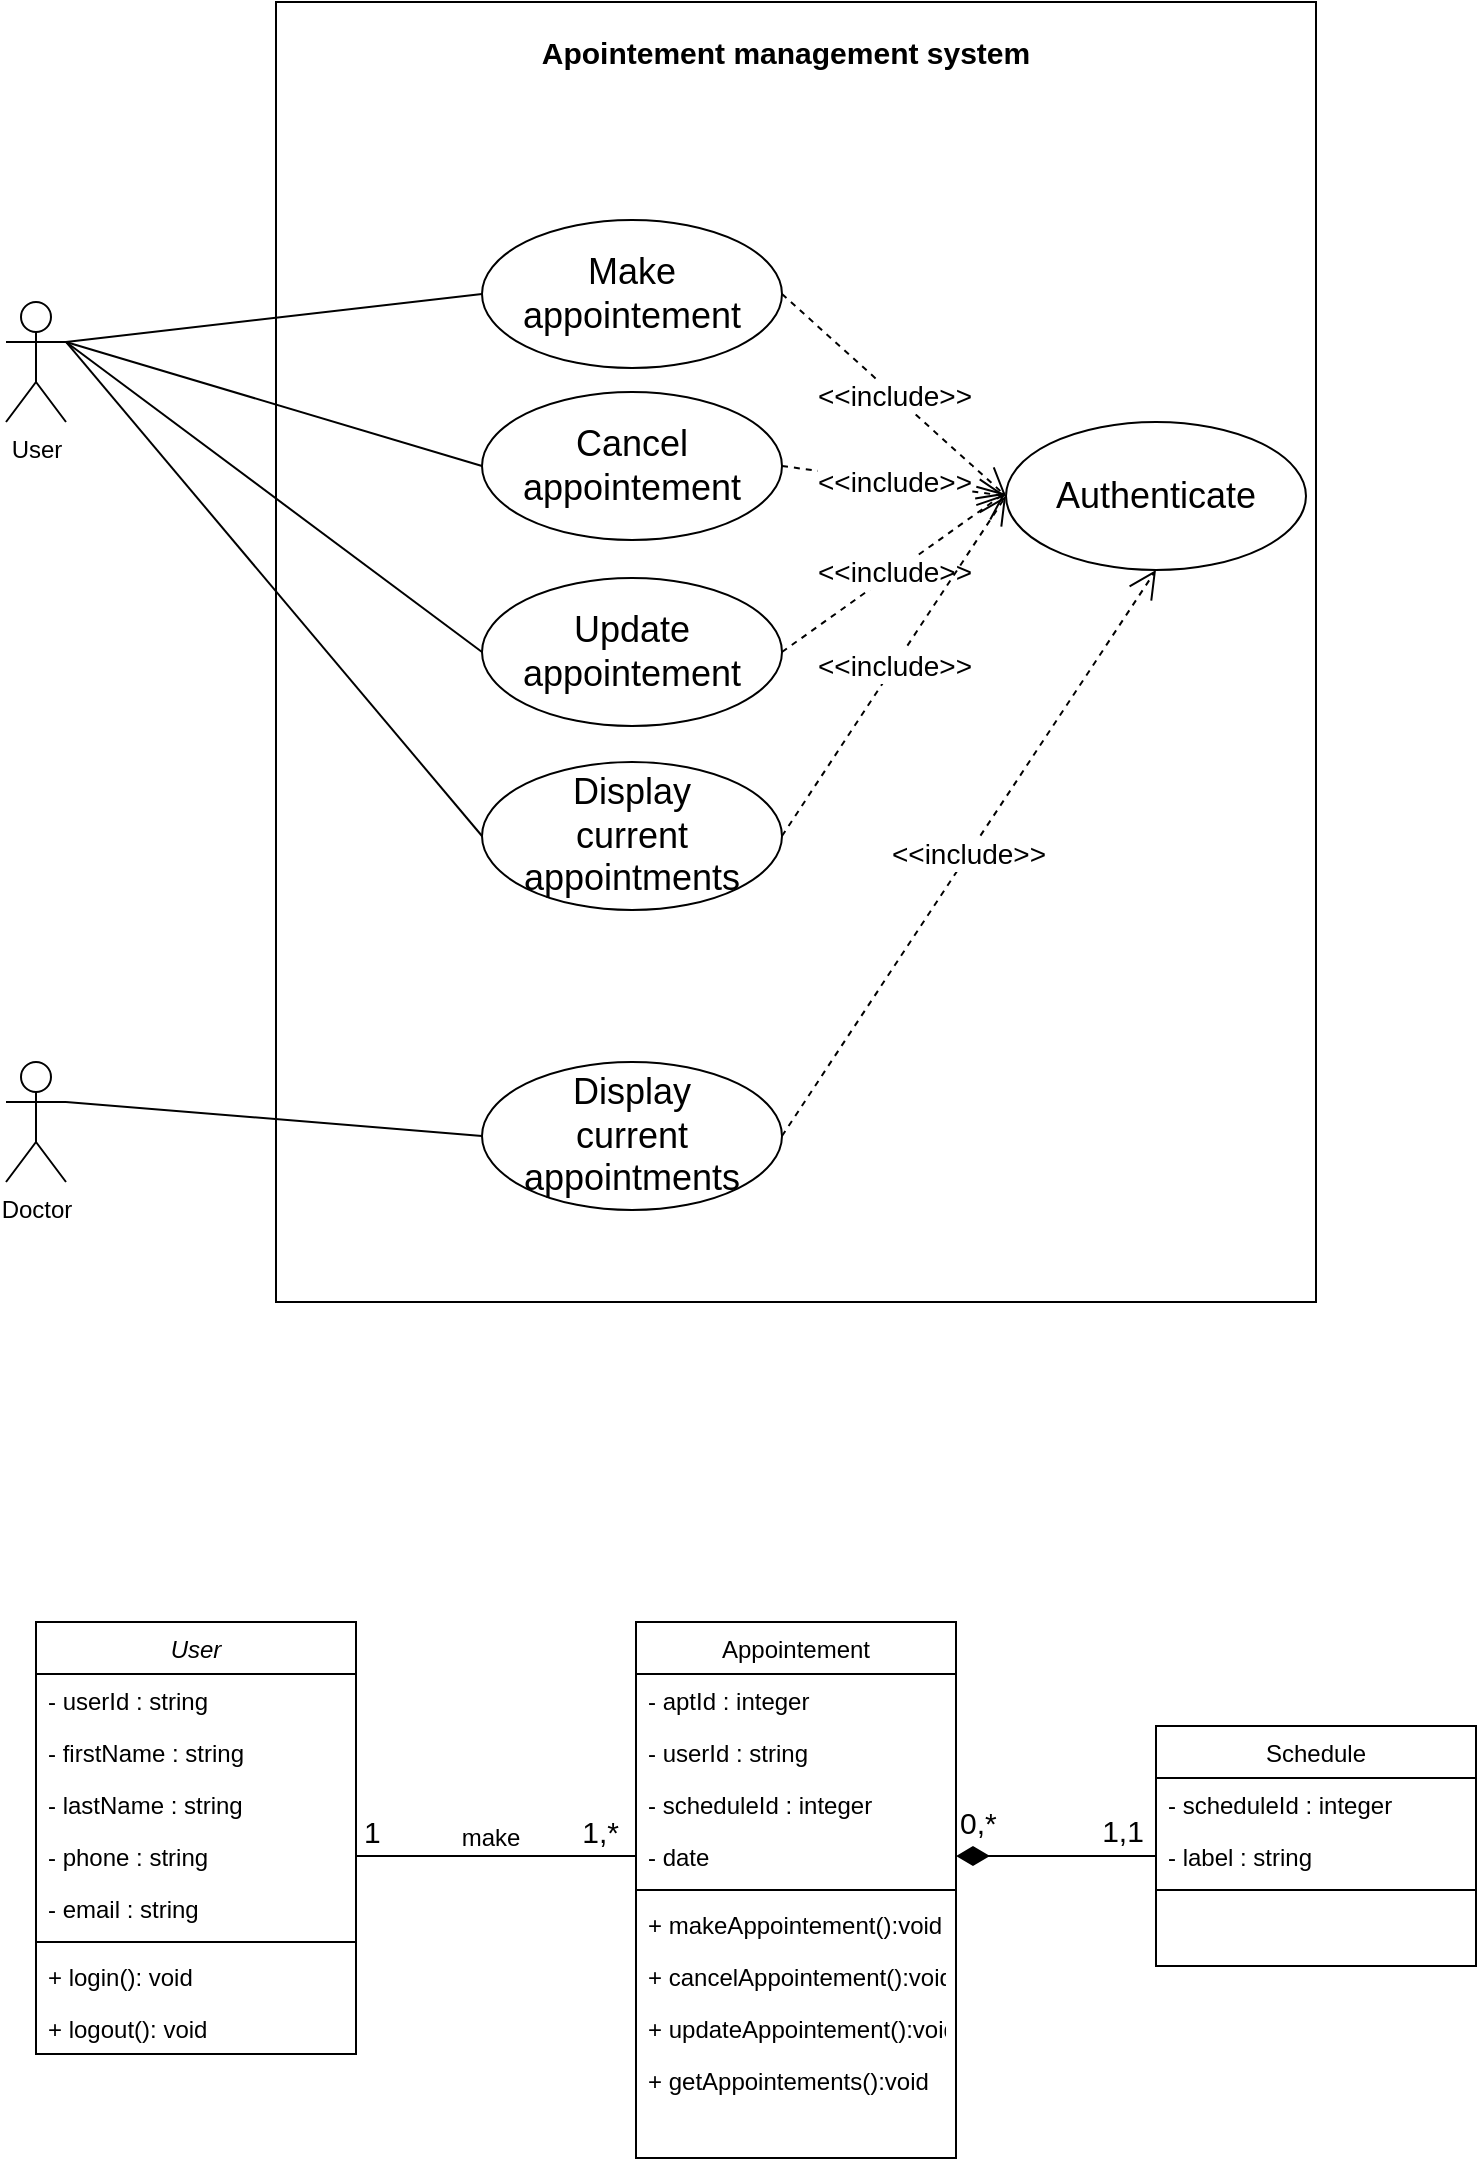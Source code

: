 <mxfile version="16.1.2" type="device"><diagram id="C5RBs43oDa-KdzZeNtuy" name="Page-1"><mxGraphModel dx="1038" dy="1829" grid="1" gridSize="10" guides="1" tooltips="1" connect="1" arrows="1" fold="1" page="1" pageScale="1" pageWidth="827" pageHeight="1169" math="0" shadow="0"><root><mxCell id="WIyWlLk6GJQsqaUBKTNV-0"/><mxCell id="WIyWlLk6GJQsqaUBKTNV-1" parent="WIyWlLk6GJQsqaUBKTNV-0"/><mxCell id="zkfFHV4jXpPFQw0GAbJ--0" value="User" style="swimlane;fontStyle=2;align=center;verticalAlign=top;childLayout=stackLayout;horizontal=1;startSize=26;horizontalStack=0;resizeParent=1;resizeLast=0;collapsible=1;marginBottom=0;rounded=0;shadow=0;strokeWidth=1;" parent="WIyWlLk6GJQsqaUBKTNV-1" vertex="1"><mxGeometry x="80" y="80" width="160" height="216" as="geometry"><mxRectangle x="230" y="140" width="160" height="26" as="alternateBounds"/></mxGeometry></mxCell><mxCell id="zkfFHV4jXpPFQw0GAbJ--1" value="- userId : string" style="text;align=left;verticalAlign=top;spacingLeft=4;spacingRight=4;overflow=hidden;rotatable=0;points=[[0,0.5],[1,0.5]];portConstraint=eastwest;" parent="zkfFHV4jXpPFQw0GAbJ--0" vertex="1"><mxGeometry y="26" width="160" height="26" as="geometry"/></mxCell><mxCell id="zkfFHV4jXpPFQw0GAbJ--2" value="- firstName : string" style="text;align=left;verticalAlign=top;spacingLeft=4;spacingRight=4;overflow=hidden;rotatable=0;points=[[0,0.5],[1,0.5]];portConstraint=eastwest;rounded=0;shadow=0;html=0;" parent="zkfFHV4jXpPFQw0GAbJ--0" vertex="1"><mxGeometry y="52" width="160" height="26" as="geometry"/></mxCell><mxCell id="zkfFHV4jXpPFQw0GAbJ--3" value="- lastName : string" style="text;align=left;verticalAlign=top;spacingLeft=4;spacingRight=4;overflow=hidden;rotatable=0;points=[[0,0.5],[1,0.5]];portConstraint=eastwest;rounded=0;shadow=0;html=0;" parent="zkfFHV4jXpPFQw0GAbJ--0" vertex="1"><mxGeometry y="78" width="160" height="26" as="geometry"/></mxCell><mxCell id="WlLdIBvmIK9KOEOBsHtE-0" value="- phone : string" style="text;align=left;verticalAlign=top;spacingLeft=4;spacingRight=4;overflow=hidden;rotatable=0;points=[[0,0.5],[1,0.5]];portConstraint=eastwest;rounded=0;shadow=0;html=0;" parent="zkfFHV4jXpPFQw0GAbJ--0" vertex="1"><mxGeometry y="104" width="160" height="26" as="geometry"/></mxCell><mxCell id="WlLdIBvmIK9KOEOBsHtE-1" value="- email : string" style="text;align=left;verticalAlign=top;spacingLeft=4;spacingRight=4;overflow=hidden;rotatable=0;points=[[0,0.5],[1,0.5]];portConstraint=eastwest;rounded=0;shadow=0;html=0;" parent="zkfFHV4jXpPFQw0GAbJ--0" vertex="1"><mxGeometry y="130" width="160" height="26" as="geometry"/></mxCell><mxCell id="zkfFHV4jXpPFQw0GAbJ--4" value="" style="line;html=1;strokeWidth=1;align=left;verticalAlign=middle;spacingTop=-1;spacingLeft=3;spacingRight=3;rotatable=0;labelPosition=right;points=[];portConstraint=eastwest;" parent="zkfFHV4jXpPFQw0GAbJ--0" vertex="1"><mxGeometry y="156" width="160" height="8" as="geometry"/></mxCell><mxCell id="zkfFHV4jXpPFQw0GAbJ--5" value="+ login(): void" style="text;align=left;verticalAlign=top;spacingLeft=4;spacingRight=4;overflow=hidden;rotatable=0;points=[[0,0.5],[1,0.5]];portConstraint=eastwest;" parent="zkfFHV4jXpPFQw0GAbJ--0" vertex="1"><mxGeometry y="164" width="160" height="26" as="geometry"/></mxCell><mxCell id="J-Qgh_Wg_Ka2_XEc0ePk-29" value="+ logout(): void" style="text;align=left;verticalAlign=top;spacingLeft=4;spacingRight=4;overflow=hidden;rotatable=0;points=[[0,0.5],[1,0.5]];portConstraint=eastwest;" parent="zkfFHV4jXpPFQw0GAbJ--0" vertex="1"><mxGeometry y="190" width="160" height="26" as="geometry"/></mxCell><mxCell id="zkfFHV4jXpPFQw0GAbJ--17" value="Appointement" style="swimlane;fontStyle=0;align=center;verticalAlign=top;childLayout=stackLayout;horizontal=1;startSize=26;horizontalStack=0;resizeParent=1;resizeLast=0;collapsible=1;marginBottom=0;rounded=0;shadow=0;strokeWidth=1;" parent="WIyWlLk6GJQsqaUBKTNV-1" vertex="1"><mxGeometry x="380" y="80" width="160" height="268" as="geometry"><mxRectangle x="550" y="140" width="160" height="26" as="alternateBounds"/></mxGeometry></mxCell><mxCell id="WlLdIBvmIK9KOEOBsHtE-7" value="- aptId : integer" style="text;align=left;verticalAlign=top;spacingLeft=4;spacingRight=4;overflow=hidden;rotatable=0;points=[[0,0.5],[1,0.5]];portConstraint=eastwest;rounded=0;shadow=0;html=0;" parent="zkfFHV4jXpPFQw0GAbJ--17" vertex="1"><mxGeometry y="26" width="160" height="26" as="geometry"/></mxCell><mxCell id="zkfFHV4jXpPFQw0GAbJ--19" value="- userId : string" style="text;align=left;verticalAlign=top;spacingLeft=4;spacingRight=4;overflow=hidden;rotatable=0;points=[[0,0.5],[1,0.5]];portConstraint=eastwest;rounded=0;shadow=0;html=0;" parent="zkfFHV4jXpPFQw0GAbJ--17" vertex="1"><mxGeometry y="52" width="160" height="26" as="geometry"/></mxCell><mxCell id="zkfFHV4jXpPFQw0GAbJ--20" value="- scheduleId : integer" style="text;align=left;verticalAlign=top;spacingLeft=4;spacingRight=4;overflow=hidden;rotatable=0;points=[[0,0.5],[1,0.5]];portConstraint=eastwest;rounded=0;shadow=0;html=0;" parent="zkfFHV4jXpPFQw0GAbJ--17" vertex="1"><mxGeometry y="78" width="160" height="26" as="geometry"/></mxCell><mxCell id="WlLdIBvmIK9KOEOBsHtE-6" value="- date" style="text;align=left;verticalAlign=top;spacingLeft=4;spacingRight=4;overflow=hidden;rotatable=0;points=[[0,0.5],[1,0.5]];portConstraint=eastwest;rounded=0;shadow=0;html=0;" parent="zkfFHV4jXpPFQw0GAbJ--17" vertex="1"><mxGeometry y="104" width="160" height="26" as="geometry"/></mxCell><mxCell id="zkfFHV4jXpPFQw0GAbJ--23" value="" style="line;html=1;strokeWidth=1;align=left;verticalAlign=middle;spacingTop=-1;spacingLeft=3;spacingRight=3;rotatable=0;labelPosition=right;points=[];portConstraint=eastwest;" parent="zkfFHV4jXpPFQw0GAbJ--17" vertex="1"><mxGeometry y="130" width="160" height="8" as="geometry"/></mxCell><mxCell id="zkfFHV4jXpPFQw0GAbJ--24" value="+ makeAppointement():void" style="text;align=left;verticalAlign=top;spacingLeft=4;spacingRight=4;overflow=hidden;rotatable=0;points=[[0,0.5],[1,0.5]];portConstraint=eastwest;" parent="zkfFHV4jXpPFQw0GAbJ--17" vertex="1"><mxGeometry y="138" width="160" height="26" as="geometry"/></mxCell><mxCell id="J-Qgh_Wg_Ka2_XEc0ePk-30" value="+ cancelAppointement():void" style="text;align=left;verticalAlign=top;spacingLeft=4;spacingRight=4;overflow=hidden;rotatable=0;points=[[0,0.5],[1,0.5]];portConstraint=eastwest;" parent="zkfFHV4jXpPFQw0GAbJ--17" vertex="1"><mxGeometry y="164" width="160" height="26" as="geometry"/></mxCell><mxCell id="J-Qgh_Wg_Ka2_XEc0ePk-31" value="+ updateAppointement():void" style="text;align=left;verticalAlign=top;spacingLeft=4;spacingRight=4;overflow=hidden;rotatable=0;points=[[0,0.5],[1,0.5]];portConstraint=eastwest;" parent="zkfFHV4jXpPFQw0GAbJ--17" vertex="1"><mxGeometry y="190" width="160" height="26" as="geometry"/></mxCell><mxCell id="J-Qgh_Wg_Ka2_XEc0ePk-32" value="+ getAppointements():void" style="text;align=left;verticalAlign=top;spacingLeft=4;spacingRight=4;overflow=hidden;rotatable=0;points=[[0,0.5],[1,0.5]];portConstraint=eastwest;" parent="zkfFHV4jXpPFQw0GAbJ--17" vertex="1"><mxGeometry y="216" width="160" height="26" as="geometry"/></mxCell><mxCell id="zkfFHV4jXpPFQw0GAbJ--26" value="" style="endArrow=none;shadow=0;strokeWidth=1;rounded=0;endFill=0;edgeStyle=elbowEdgeStyle;elbow=vertical;exitX=1;exitY=0.5;exitDx=0;exitDy=0;entryX=0;entryY=0.5;entryDx=0;entryDy=0;" parent="WIyWlLk6GJQsqaUBKTNV-1" source="WlLdIBvmIK9KOEOBsHtE-0" target="WlLdIBvmIK9KOEOBsHtE-6" edge="1"><mxGeometry x="0.5" y="41" relative="1" as="geometry"><mxPoint x="260" y="200" as="sourcePoint"/><mxPoint x="360" y="200" as="targetPoint"/><mxPoint x="-40" y="32" as="offset"/></mxGeometry></mxCell><mxCell id="zkfFHV4jXpPFQw0GAbJ--27" value="1" style="resizable=0;align=left;verticalAlign=bottom;labelBackgroundColor=none;fontSize=15;" parent="zkfFHV4jXpPFQw0GAbJ--26" connectable="0" vertex="1"><mxGeometry x="-1" relative="1" as="geometry"><mxPoint x="2" y="-2" as="offset"/></mxGeometry></mxCell><mxCell id="zkfFHV4jXpPFQw0GAbJ--28" value="1,*" style="resizable=0;align=right;verticalAlign=bottom;labelBackgroundColor=none;fontSize=15;" parent="zkfFHV4jXpPFQw0GAbJ--26" connectable="0" vertex="1"><mxGeometry x="1" relative="1" as="geometry"><mxPoint x="-7" y="-2" as="offset"/></mxGeometry></mxCell><mxCell id="zkfFHV4jXpPFQw0GAbJ--29" value="make" style="text;html=1;resizable=0;points=[];;align=center;verticalAlign=middle;labelBackgroundColor=none;rounded=0;shadow=0;strokeWidth=1;fontSize=12;" parent="zkfFHV4jXpPFQw0GAbJ--26" vertex="1" connectable="0"><mxGeometry x="0.5" y="49" relative="1" as="geometry"><mxPoint x="-38" y="40" as="offset"/></mxGeometry></mxCell><mxCell id="J-Qgh_Wg_Ka2_XEc0ePk-1" value="" style="rounded=0;whiteSpace=wrap;html=1;" parent="WIyWlLk6GJQsqaUBKTNV-1" vertex="1"><mxGeometry x="200" y="-730" width="520" height="650" as="geometry"/></mxCell><mxCell id="J-Qgh_Wg_Ka2_XEc0ePk-2" value="User" style="shape=umlActor;verticalLabelPosition=bottom;verticalAlign=top;html=1;outlineConnect=0;" parent="WIyWlLk6GJQsqaUBKTNV-1" vertex="1"><mxGeometry x="65" y="-580" width="30" height="60" as="geometry"/></mxCell><mxCell id="J-Qgh_Wg_Ka2_XEc0ePk-3" value="&lt;font style=&quot;font-size: 18px&quot;&gt;Make appointement&lt;/font&gt;" style="ellipse;whiteSpace=wrap;html=1;" parent="WIyWlLk6GJQsqaUBKTNV-1" vertex="1"><mxGeometry x="303" y="-621" width="150" height="74" as="geometry"/></mxCell><mxCell id="J-Qgh_Wg_Ka2_XEc0ePk-4" value="&lt;font style=&quot;font-size: 18px&quot;&gt;Cancel&lt;br&gt;appointement&lt;/font&gt;" style="ellipse;whiteSpace=wrap;html=1;" parent="WIyWlLk6GJQsqaUBKTNV-1" vertex="1"><mxGeometry x="303" y="-535" width="150" height="74" as="geometry"/></mxCell><mxCell id="J-Qgh_Wg_Ka2_XEc0ePk-5" value="&lt;font style=&quot;font-size: 18px&quot;&gt;Update&lt;br&gt;appointement&lt;/font&gt;" style="ellipse;whiteSpace=wrap;html=1;" parent="WIyWlLk6GJQsqaUBKTNV-1" vertex="1"><mxGeometry x="303" y="-442" width="150" height="74" as="geometry"/></mxCell><mxCell id="J-Qgh_Wg_Ka2_XEc0ePk-6" value="" style="endArrow=none;html=1;rounded=0;fontSize=18;exitX=1;exitY=0.333;exitDx=0;exitDy=0;exitPerimeter=0;entryX=0;entryY=0.5;entryDx=0;entryDy=0;" parent="WIyWlLk6GJQsqaUBKTNV-1" source="J-Qgh_Wg_Ka2_XEc0ePk-2" target="J-Qgh_Wg_Ka2_XEc0ePk-5" edge="1"><mxGeometry width="50" height="50" relative="1" as="geometry"><mxPoint x="510" y="-300" as="sourcePoint"/><mxPoint x="560" y="-350" as="targetPoint"/></mxGeometry></mxCell><mxCell id="J-Qgh_Wg_Ka2_XEc0ePk-7" value="" style="endArrow=none;html=1;rounded=0;fontSize=18;exitX=1;exitY=0.333;exitDx=0;exitDy=0;exitPerimeter=0;entryX=0;entryY=0.5;entryDx=0;entryDy=0;" parent="WIyWlLk6GJQsqaUBKTNV-1" source="J-Qgh_Wg_Ka2_XEc0ePk-2" target="J-Qgh_Wg_Ka2_XEc0ePk-4" edge="1"><mxGeometry width="50" height="50" relative="1" as="geometry"><mxPoint x="105" y="-550" as="sourcePoint"/><mxPoint x="313" y="-363" as="targetPoint"/></mxGeometry></mxCell><mxCell id="J-Qgh_Wg_Ka2_XEc0ePk-8" value="" style="endArrow=none;html=1;rounded=0;fontSize=18;exitX=1;exitY=0.333;exitDx=0;exitDy=0;exitPerimeter=0;entryX=0;entryY=0.5;entryDx=0;entryDy=0;" parent="WIyWlLk6GJQsqaUBKTNV-1" source="J-Qgh_Wg_Ka2_XEc0ePk-2" target="J-Qgh_Wg_Ka2_XEc0ePk-3" edge="1"><mxGeometry width="50" height="50" relative="1" as="geometry"><mxPoint x="105" y="-550" as="sourcePoint"/><mxPoint x="313" y="-473" as="targetPoint"/></mxGeometry></mxCell><mxCell id="J-Qgh_Wg_Ka2_XEc0ePk-10" value="&lt;font style=&quot;font-size: 18px&quot;&gt;Authenticate&lt;/font&gt;" style="ellipse;whiteSpace=wrap;html=1;" parent="WIyWlLk6GJQsqaUBKTNV-1" vertex="1"><mxGeometry x="565" y="-520" width="150" height="74" as="geometry"/></mxCell><mxCell id="J-Qgh_Wg_Ka2_XEc0ePk-11" value="&amp;lt;&amp;lt;include&amp;gt;&amp;gt;" style="endArrow=open;endSize=12;dashed=1;html=1;rounded=0;fontSize=14;exitX=1;exitY=0.5;exitDx=0;exitDy=0;entryX=0;entryY=0.5;entryDx=0;entryDy=0;" parent="WIyWlLk6GJQsqaUBKTNV-1" source="J-Qgh_Wg_Ka2_XEc0ePk-3" target="J-Qgh_Wg_Ka2_XEc0ePk-10" edge="1"><mxGeometry width="160" relative="1" as="geometry"><mxPoint x="480" y="-580" as="sourcePoint"/><mxPoint x="620" y="-340" as="targetPoint"/></mxGeometry></mxCell><mxCell id="J-Qgh_Wg_Ka2_XEc0ePk-12" value="&amp;lt;&amp;lt;include&amp;gt;&amp;gt;" style="endArrow=open;endSize=12;dashed=1;html=1;rounded=0;fontSize=14;exitX=1;exitY=0.5;exitDx=0;exitDy=0;entryX=0;entryY=0.5;entryDx=0;entryDy=0;" parent="WIyWlLk6GJQsqaUBKTNV-1" source="J-Qgh_Wg_Ka2_XEc0ePk-4" target="J-Qgh_Wg_Ka2_XEc0ePk-10" edge="1"><mxGeometry width="160" relative="1" as="geometry"><mxPoint x="463" y="-574" as="sourcePoint"/><mxPoint x="560" y="-473" as="targetPoint"/></mxGeometry></mxCell><mxCell id="J-Qgh_Wg_Ka2_XEc0ePk-13" value="&amp;lt;&amp;lt;include&amp;gt;&amp;gt;" style="endArrow=open;endSize=12;dashed=1;html=1;rounded=0;fontSize=14;exitX=1;exitY=0.5;exitDx=0;exitDy=0;entryX=-0.001;entryY=0.477;entryDx=0;entryDy=0;entryPerimeter=0;" parent="WIyWlLk6GJQsqaUBKTNV-1" source="J-Qgh_Wg_Ka2_XEc0ePk-5" target="J-Qgh_Wg_Ka2_XEc0ePk-10" edge="1"><mxGeometry width="160" relative="1" as="geometry"><mxPoint x="463" y="-473" as="sourcePoint"/><mxPoint x="560" y="-480" as="targetPoint"/></mxGeometry></mxCell><mxCell id="J-Qgh_Wg_Ka2_XEc0ePk-14" value="&lt;span style=&quot;font-size: 18px&quot;&gt;Display&lt;br&gt;&lt;/span&gt;&lt;font style=&quot;font-size: 18px&quot;&gt;current appointments&lt;/font&gt;" style="ellipse;whiteSpace=wrap;html=1;" parent="WIyWlLk6GJQsqaUBKTNV-1" vertex="1"><mxGeometry x="303" y="-350" width="150" height="74" as="geometry"/></mxCell><mxCell id="J-Qgh_Wg_Ka2_XEc0ePk-15" value="" style="endArrow=none;html=1;rounded=0;fontSize=18;exitX=1;exitY=0.333;exitDx=0;exitDy=0;exitPerimeter=0;entryX=0;entryY=0.5;entryDx=0;entryDy=0;" parent="WIyWlLk6GJQsqaUBKTNV-1" source="J-Qgh_Wg_Ka2_XEc0ePk-2" target="J-Qgh_Wg_Ka2_XEc0ePk-14" edge="1"><mxGeometry width="50" height="50" relative="1" as="geometry"><mxPoint x="105" y="-550" as="sourcePoint"/><mxPoint x="313.0" y="-395" as="targetPoint"/></mxGeometry></mxCell><mxCell id="J-Qgh_Wg_Ka2_XEc0ePk-16" value="&amp;lt;&amp;lt;include&amp;gt;&amp;gt;" style="endArrow=open;endSize=12;dashed=1;html=1;rounded=0;fontSize=14;exitX=1;exitY=0.5;exitDx=0;exitDy=0;entryX=0;entryY=0.5;entryDx=0;entryDy=0;" parent="WIyWlLk6GJQsqaUBKTNV-1" source="J-Qgh_Wg_Ka2_XEc0ePk-14" target="J-Qgh_Wg_Ka2_XEc0ePk-10" edge="1"><mxGeometry width="160" relative="1" as="geometry"><mxPoint x="463.0" y="-395" as="sourcePoint"/><mxPoint x="574.85" y="-474.702" as="targetPoint"/></mxGeometry></mxCell><mxCell id="J-Qgh_Wg_Ka2_XEc0ePk-17" value="Doctor" style="shape=umlActor;verticalLabelPosition=bottom;verticalAlign=top;html=1;outlineConnect=0;" parent="WIyWlLk6GJQsqaUBKTNV-1" vertex="1"><mxGeometry x="65" y="-200" width="30" height="60" as="geometry"/></mxCell><mxCell id="J-Qgh_Wg_Ka2_XEc0ePk-18" value="&lt;span style=&quot;font-size: 18px&quot;&gt;Display&lt;br&gt;&lt;/span&gt;&lt;font style=&quot;font-size: 18px&quot;&gt;current appointments&lt;/font&gt;" style="ellipse;whiteSpace=wrap;html=1;" parent="WIyWlLk6GJQsqaUBKTNV-1" vertex="1"><mxGeometry x="303" y="-200" width="150" height="74" as="geometry"/></mxCell><mxCell id="J-Qgh_Wg_Ka2_XEc0ePk-19" value="" style="endArrow=none;html=1;rounded=0;fontSize=18;exitX=1;exitY=0.333;exitDx=0;exitDy=0;exitPerimeter=0;entryX=0;entryY=0.5;entryDx=0;entryDy=0;" parent="WIyWlLk6GJQsqaUBKTNV-1" source="J-Qgh_Wg_Ka2_XEc0ePk-17" target="J-Qgh_Wg_Ka2_XEc0ePk-18" edge="1"><mxGeometry width="50" height="50" relative="1" as="geometry"><mxPoint x="105" y="-550" as="sourcePoint"/><mxPoint x="313.0" y="-303.0" as="targetPoint"/></mxGeometry></mxCell><mxCell id="J-Qgh_Wg_Ka2_XEc0ePk-20" value="&amp;lt;&amp;lt;include&amp;gt;&amp;gt;" style="endArrow=open;endSize=12;dashed=1;html=1;rounded=0;fontSize=14;exitX=1;exitY=0.5;exitDx=0;exitDy=0;entryX=0.5;entryY=1;entryDx=0;entryDy=0;" parent="WIyWlLk6GJQsqaUBKTNV-1" source="J-Qgh_Wg_Ka2_XEc0ePk-18" target="J-Qgh_Wg_Ka2_XEc0ePk-10" edge="1"><mxGeometry width="160" relative="1" as="geometry"><mxPoint x="463.0" y="-303.0" as="sourcePoint"/><mxPoint x="575.0" y="-473.0" as="targetPoint"/></mxGeometry></mxCell><mxCell id="J-Qgh_Wg_Ka2_XEc0ePk-21" value="Schedule" style="swimlane;fontStyle=0;align=center;verticalAlign=top;childLayout=stackLayout;horizontal=1;startSize=26;horizontalStack=0;resizeParent=1;resizeLast=0;collapsible=1;marginBottom=0;rounded=0;shadow=0;strokeWidth=1;" parent="WIyWlLk6GJQsqaUBKTNV-1" vertex="1"><mxGeometry x="640" y="132" width="160" height="120" as="geometry"><mxRectangle x="550" y="140" width="160" height="26" as="alternateBounds"/></mxGeometry></mxCell><mxCell id="J-Qgh_Wg_Ka2_XEc0ePk-22" value="- scheduleId : integer" style="text;align=left;verticalAlign=top;spacingLeft=4;spacingRight=4;overflow=hidden;rotatable=0;points=[[0,0.5],[1,0.5]];portConstraint=eastwest;rounded=0;shadow=0;html=0;" parent="J-Qgh_Wg_Ka2_XEc0ePk-21" vertex="1"><mxGeometry y="26" width="160" height="26" as="geometry"/></mxCell><mxCell id="J-Qgh_Wg_Ka2_XEc0ePk-23" value="- label : string" style="text;align=left;verticalAlign=top;spacingLeft=4;spacingRight=4;overflow=hidden;rotatable=0;points=[[0,0.5],[1,0.5]];portConstraint=eastwest;rounded=0;shadow=0;html=0;" parent="J-Qgh_Wg_Ka2_XEc0ePk-21" vertex="1"><mxGeometry y="52" width="160" height="26" as="geometry"/></mxCell><mxCell id="J-Qgh_Wg_Ka2_XEc0ePk-26" value="" style="line;html=1;strokeWidth=1;align=left;verticalAlign=middle;spacingTop=-1;spacingLeft=3;spacingRight=3;rotatable=0;labelPosition=right;points=[];portConstraint=eastwest;" parent="J-Qgh_Wg_Ka2_XEc0ePk-21" vertex="1"><mxGeometry y="78" width="160" height="8" as="geometry"/></mxCell><mxCell id="J-Qgh_Wg_Ka2_XEc0ePk-33" value="&lt;font style=&quot;font-size: 15px&quot;&gt;0,&lt;font style=&quot;font-size: 15px&quot;&gt;*&lt;/font&gt;&lt;/font&gt;" style="endArrow=none;html=1;endSize=12;startArrow=diamondThin;startSize=14;startFill=1;edgeStyle=orthogonalEdgeStyle;align=left;verticalAlign=bottom;rounded=0;fontSize=18;exitX=1;exitY=0.5;exitDx=0;exitDy=0;entryX=0;entryY=0.5;entryDx=0;entryDy=0;endFill=0;" parent="WIyWlLk6GJQsqaUBKTNV-1" source="WlLdIBvmIK9KOEOBsHtE-6" target="J-Qgh_Wg_Ka2_XEc0ePk-23" edge="1"><mxGeometry x="-1" y="3" relative="1" as="geometry"><mxPoint x="500" y="110" as="sourcePoint"/><mxPoint x="660" y="110" as="targetPoint"/></mxGeometry></mxCell><mxCell id="J-Qgh_Wg_Ka2_XEc0ePk-36" value="1,1" style="edgeLabel;html=1;align=center;verticalAlign=middle;resizable=0;points=[];fontSize=15;" parent="J-Qgh_Wg_Ka2_XEc0ePk-33" vertex="1" connectable="0"><mxGeometry x="0.734" y="1" relative="1" as="geometry"><mxPoint x="-4" y="-12" as="offset"/></mxGeometry></mxCell><mxCell id="J-Qgh_Wg_Ka2_XEc0ePk-37" value="Apointement management system" style="text;html=1;strokeColor=none;fillColor=none;align=center;verticalAlign=middle;whiteSpace=wrap;rounded=0;fontSize=15;fontStyle=1" parent="WIyWlLk6GJQsqaUBKTNV-1" vertex="1"><mxGeometry x="320" y="-720" width="270" height="30" as="geometry"/></mxCell></root></mxGraphModel></diagram></mxfile>